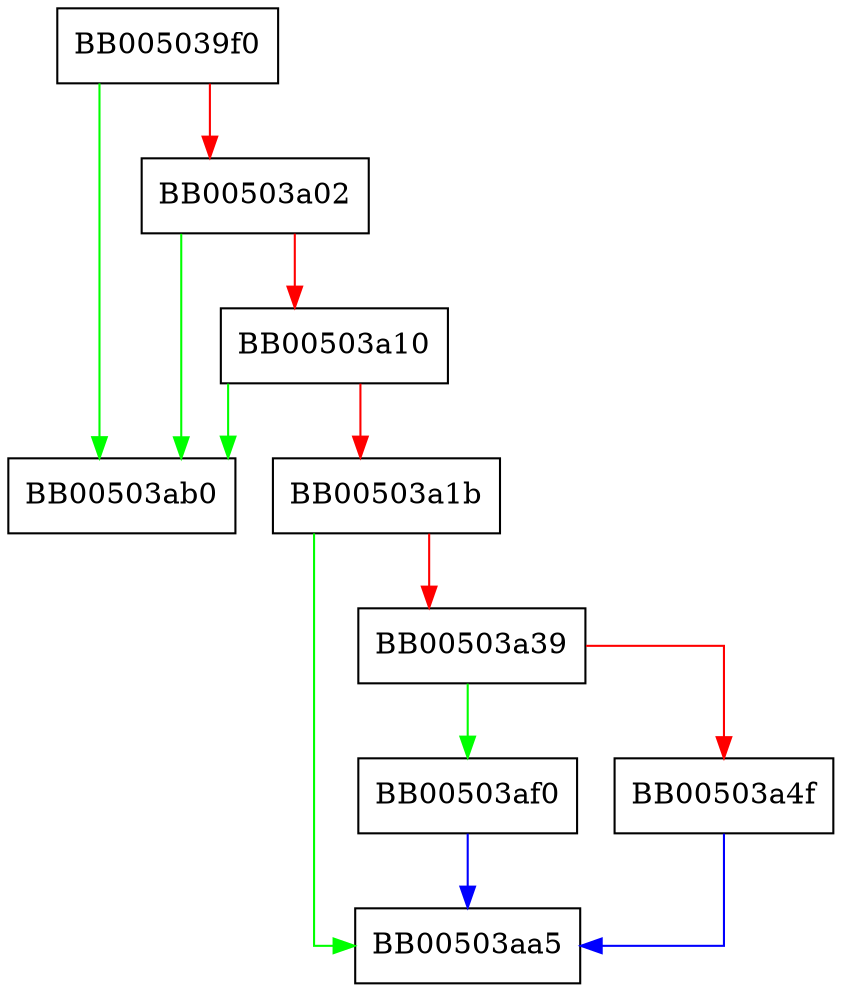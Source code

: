 digraph ossl_quic_tls_new {
  node [shape="box"];
  graph [splines=ortho];
  BB005039f0 -> BB00503ab0 [color="green"];
  BB005039f0 -> BB00503a02 [color="red"];
  BB00503a02 -> BB00503ab0 [color="green"];
  BB00503a02 -> BB00503a10 [color="red"];
  BB00503a10 -> BB00503ab0 [color="green"];
  BB00503a10 -> BB00503a1b [color="red"];
  BB00503a1b -> BB00503aa5 [color="green"];
  BB00503a1b -> BB00503a39 [color="red"];
  BB00503a39 -> BB00503af0 [color="green"];
  BB00503a39 -> BB00503a4f [color="red"];
  BB00503a4f -> BB00503aa5 [color="blue"];
  BB00503af0 -> BB00503aa5 [color="blue"];
}